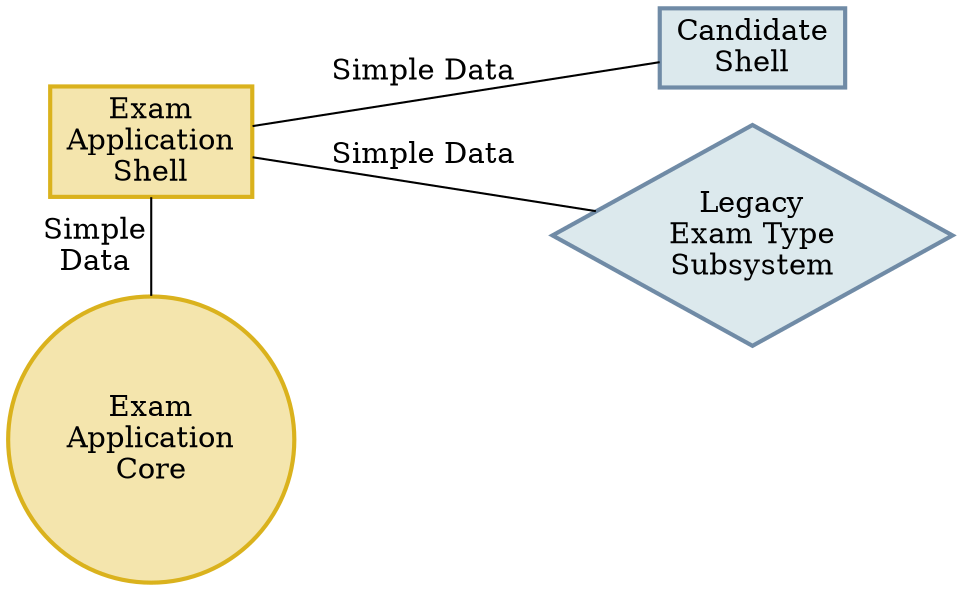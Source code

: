 graph {
splines=false;
graph [rankdir=LR];
node [penwidth=2 color="#DAB21D"
      style=filled fillcolor="#F4E5AD"]
{rank=same
"Exam
Application
Shell" [ shape = rect ]
"Exam
Application
Core" [ shape = circle ]
}
node [shape=rect penwidth=2 color="#708BA6"
      style=filled fillcolor="#DCE9ED"]
{rank=same
"Candidate
Shell"
"Legacy
Exam Type
Subsystem" [shape=diamond penwidth=2]
}

node [shape=oval penwidth=0 style=filled fillcolor="#E8EED2"
      margin="0.05,0"]
"Exam
Application
Shell" -- "Candidate
Shell" [ label = "Simple Data"]
"Exam
Application
Shell" -- "Exam
Application
Core" [ label = "Simple    
Data    "]
"Exam
Application
Shell" -- "Legacy
Exam Type
Subsystem" [ label = "Simple Data"]
}
